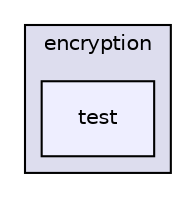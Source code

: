 digraph "encryption/test" {
  compound=true
  node [ fontsize="10", fontname="Helvetica"];
  edge [ labelfontsize="10", labelfontname="Helvetica"];
  subgraph clusterdir_e6f4918c8d7b02fe17aece42e2c96ac2 {
    graph [ bgcolor="#ddddee", pencolor="black", label="encryption" fontname="Helvetica", fontsize="10", URL="dir_e6f4918c8d7b02fe17aece42e2c96ac2.html"]
  dir_733792453881c8f6be1802421cfd5e6a [shape=box, label="test", style="filled", fillcolor="#eeeeff", pencolor="black", URL="dir_733792453881c8f6be1802421cfd5e6a.html"];
  }
}
